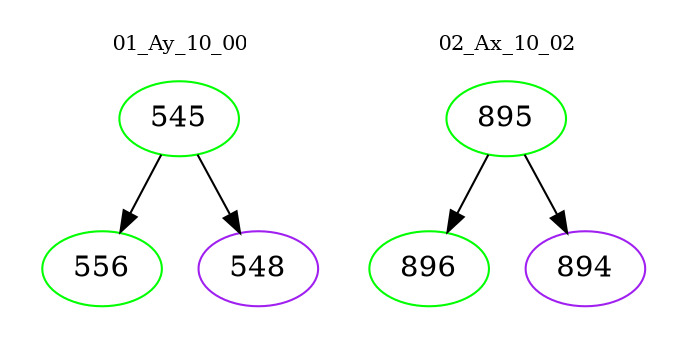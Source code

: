 digraph{
subgraph cluster_0 {
color = white
label = "01_Ay_10_00";
fontsize=10;
T0_545 [label="545", color="green"]
T0_545 -> T0_556 [color="black"]
T0_556 [label="556", color="green"]
T0_545 -> T0_548 [color="black"]
T0_548 [label="548", color="purple"]
}
subgraph cluster_1 {
color = white
label = "02_Ax_10_02";
fontsize=10;
T1_895 [label="895", color="green"]
T1_895 -> T1_896 [color="black"]
T1_896 [label="896", color="green"]
T1_895 -> T1_894 [color="black"]
T1_894 [label="894", color="purple"]
}
}
